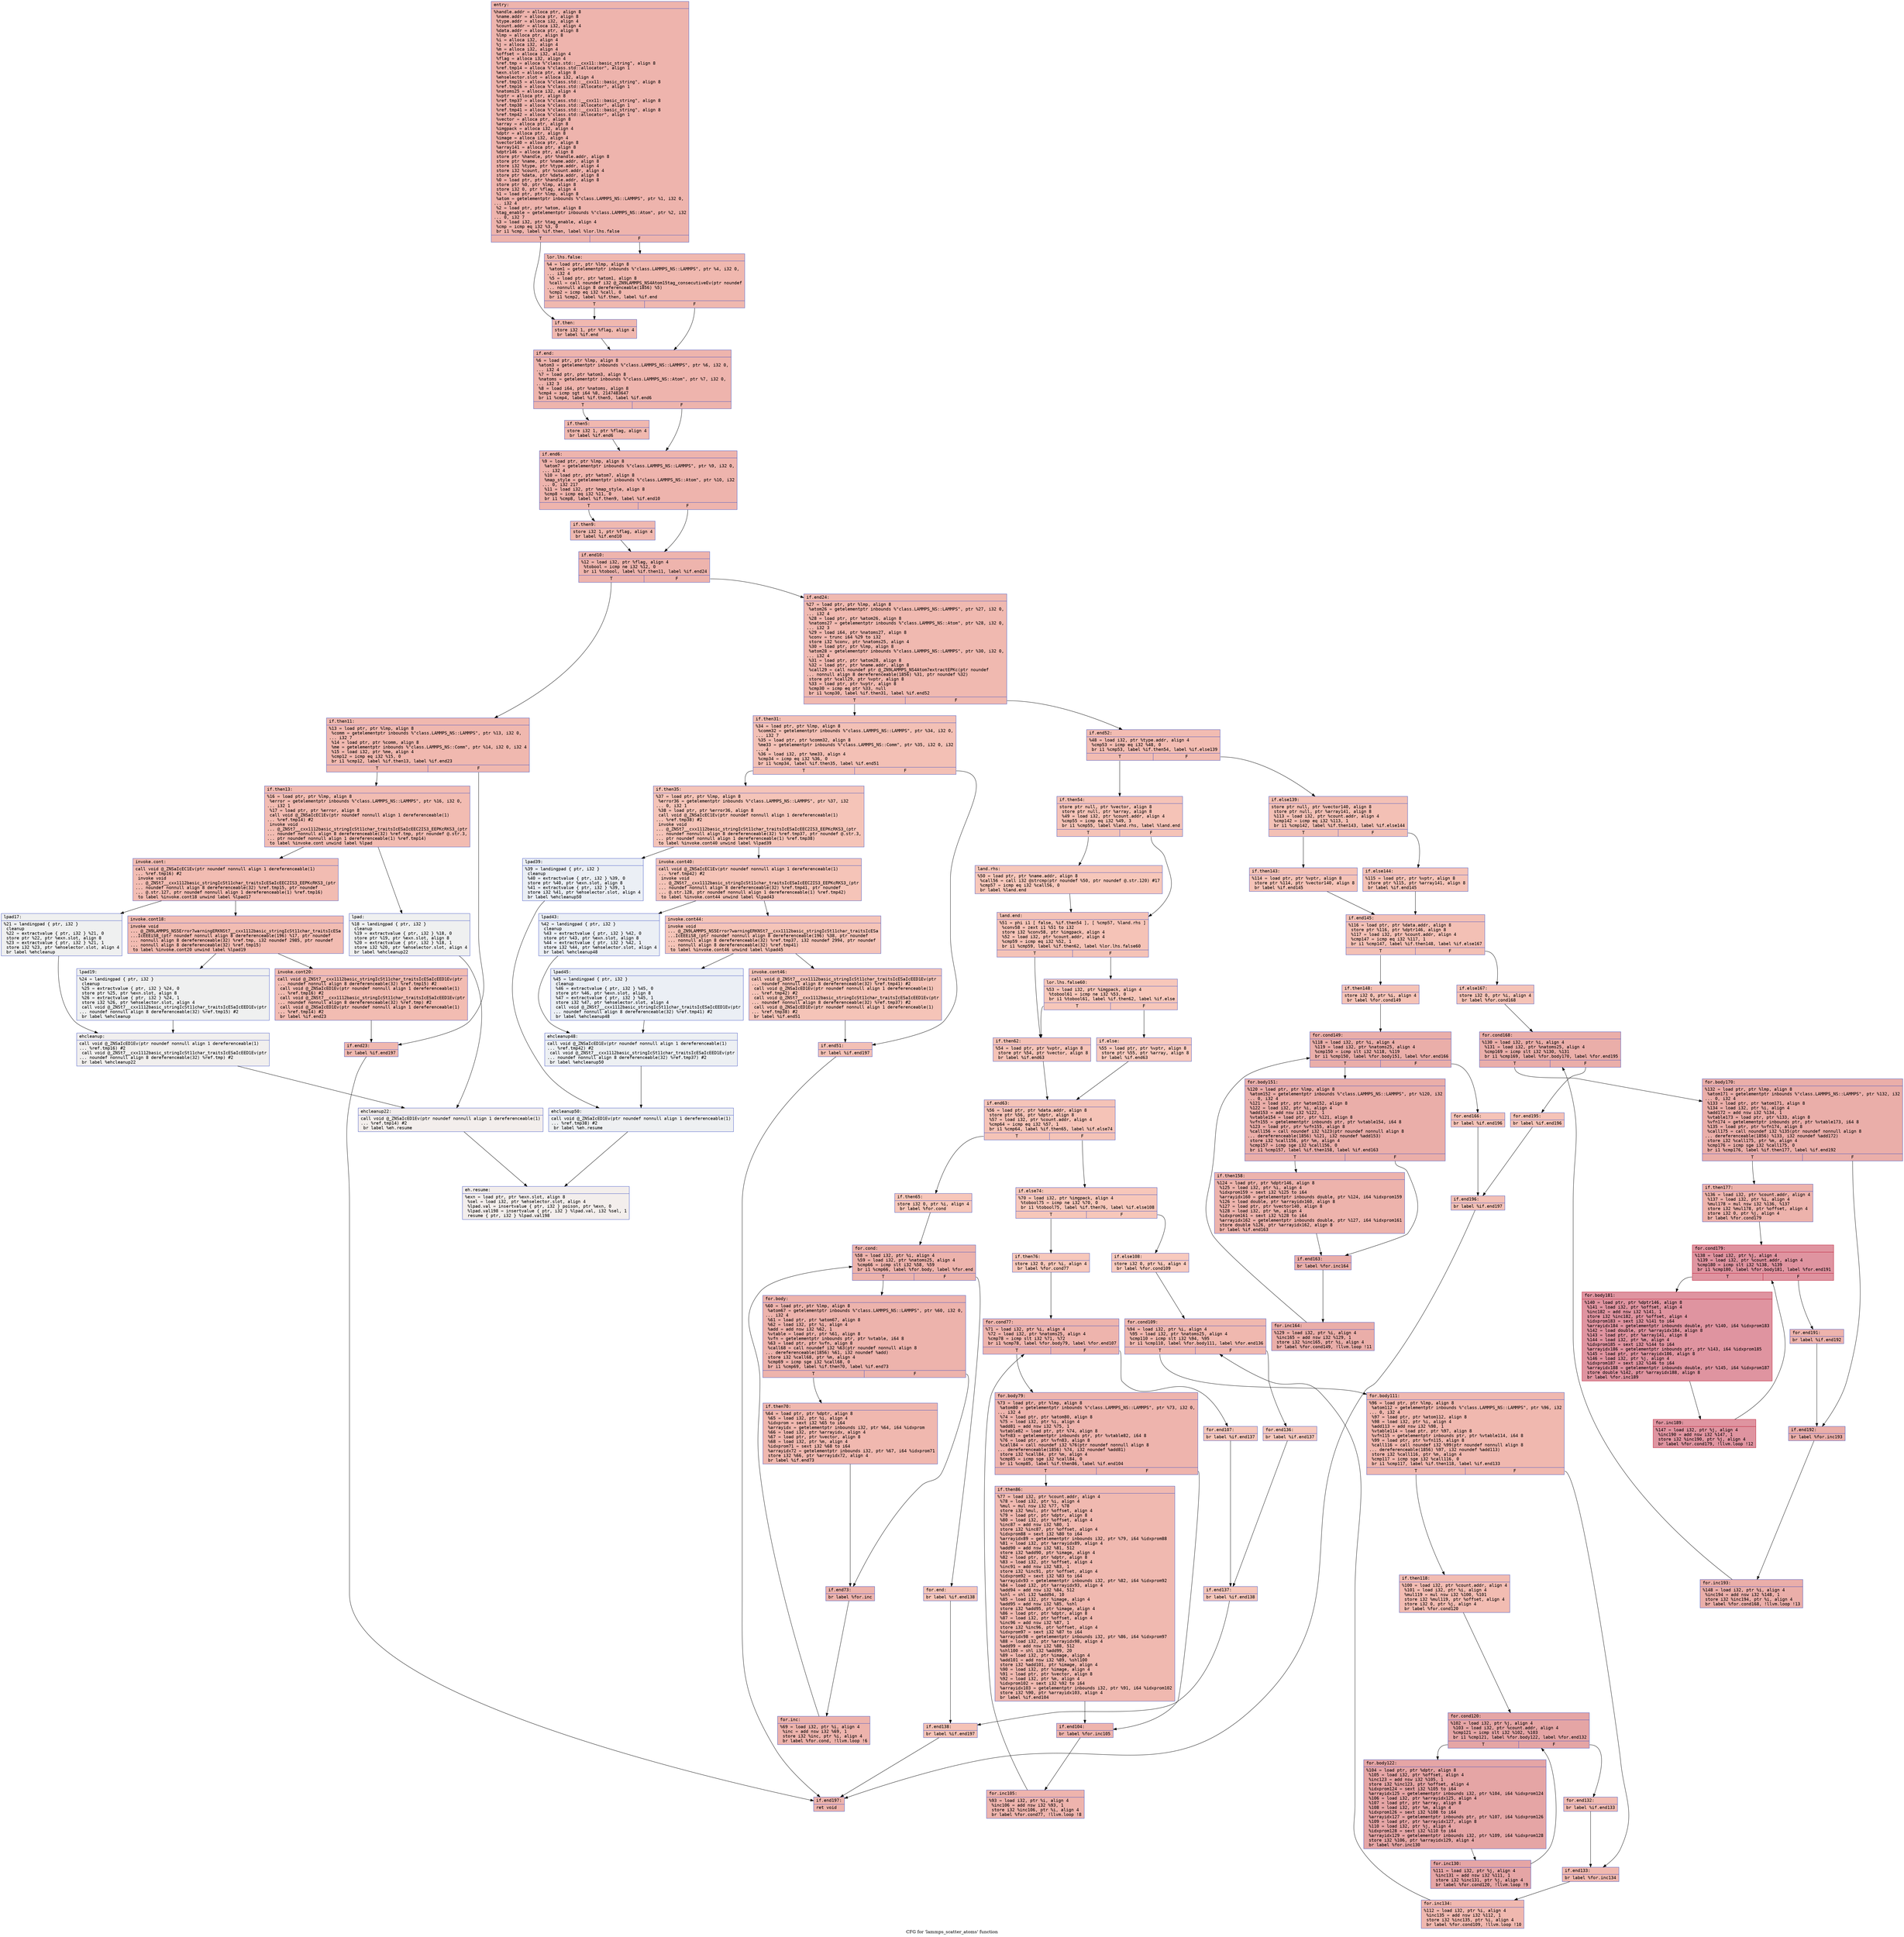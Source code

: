 digraph "CFG for 'lammps_scatter_atoms' function" {
	label="CFG for 'lammps_scatter_atoms' function";

	Node0x55bdf7ed10c0 [shape=record,color="#3d50c3ff", style=filled, fillcolor="#d8564670" fontname="Courier",label="{entry:\l|  %handle.addr = alloca ptr, align 8\l  %name.addr = alloca ptr, align 8\l  %type.addr = alloca i32, align 4\l  %count.addr = alloca i32, align 4\l  %data.addr = alloca ptr, align 8\l  %lmp = alloca ptr, align 8\l  %i = alloca i32, align 4\l  %j = alloca i32, align 4\l  %m = alloca i32, align 4\l  %offset = alloca i32, align 4\l  %flag = alloca i32, align 4\l  %ref.tmp = alloca %\"class.std::__cxx11::basic_string\", align 8\l  %ref.tmp14 = alloca %\"class.std::allocator\", align 1\l  %exn.slot = alloca ptr, align 8\l  %ehselector.slot = alloca i32, align 4\l  %ref.tmp15 = alloca %\"class.std::__cxx11::basic_string\", align 8\l  %ref.tmp16 = alloca %\"class.std::allocator\", align 1\l  %natoms25 = alloca i32, align 4\l  %vptr = alloca ptr, align 8\l  %ref.tmp37 = alloca %\"class.std::__cxx11::basic_string\", align 8\l  %ref.tmp38 = alloca %\"class.std::allocator\", align 1\l  %ref.tmp41 = alloca %\"class.std::__cxx11::basic_string\", align 8\l  %ref.tmp42 = alloca %\"class.std::allocator\", align 1\l  %vector = alloca ptr, align 8\l  %array = alloca ptr, align 8\l  %imgpack = alloca i32, align 4\l  %dptr = alloca ptr, align 8\l  %image = alloca i32, align 4\l  %vector140 = alloca ptr, align 8\l  %array141 = alloca ptr, align 8\l  %dptr146 = alloca ptr, align 8\l  store ptr %handle, ptr %handle.addr, align 8\l  store ptr %name, ptr %name.addr, align 8\l  store i32 %type, ptr %type.addr, align 4\l  store i32 %count, ptr %count.addr, align 4\l  store ptr %data, ptr %data.addr, align 8\l  %0 = load ptr, ptr %handle.addr, align 8\l  store ptr %0, ptr %lmp, align 8\l  store i32 0, ptr %flag, align 4\l  %1 = load ptr, ptr %lmp, align 8\l  %atom = getelementptr inbounds %\"class.LAMMPS_NS::LAMMPS\", ptr %1, i32 0,\l... i32 4\l  %2 = load ptr, ptr %atom, align 8\l  %tag_enable = getelementptr inbounds %\"class.LAMMPS_NS::Atom\", ptr %2, i32\l... 0, i32 7\l  %3 = load i32, ptr %tag_enable, align 4\l  %cmp = icmp eq i32 %3, 0\l  br i1 %cmp, label %if.then, label %lor.lhs.false\l|{<s0>T|<s1>F}}"];
	Node0x55bdf7ed10c0:s0 -> Node0x55bdf7ed4420[tooltip="entry -> if.then\nProbability 37.50%" ];
	Node0x55bdf7ed10c0:s1 -> Node0x55bdf7ed4490[tooltip="entry -> lor.lhs.false\nProbability 62.50%" ];
	Node0x55bdf7ed4490 [shape=record,color="#3d50c3ff", style=filled, fillcolor="#dc5d4a70" fontname="Courier",label="{lor.lhs.false:\l|  %4 = load ptr, ptr %lmp, align 8\l  %atom1 = getelementptr inbounds %\"class.LAMMPS_NS::LAMMPS\", ptr %4, i32 0,\l... i32 4\l  %5 = load ptr, ptr %atom1, align 8\l  %call = call noundef i32 @_ZN9LAMMPS_NS4Atom15tag_consecutiveEv(ptr noundef\l... nonnull align 8 dereferenceable(1856) %5)\l  %cmp2 = icmp eq i32 %call, 0\l  br i1 %cmp2, label %if.then, label %if.end\l|{<s0>T|<s1>F}}"];
	Node0x55bdf7ed4490:s0 -> Node0x55bdf7ed4420[tooltip="lor.lhs.false -> if.then\nProbability 37.50%" ];
	Node0x55bdf7ed4490:s1 -> Node0x55bdf7ed49c0[tooltip="lor.lhs.false -> if.end\nProbability 62.50%" ];
	Node0x55bdf7ed4420 [shape=record,color="#3d50c3ff", style=filled, fillcolor="#dc5d4a70" fontname="Courier",label="{if.then:\l|  store i32 1, ptr %flag, align 4\l  br label %if.end\l}"];
	Node0x55bdf7ed4420 -> Node0x55bdf7ed49c0[tooltip="if.then -> if.end\nProbability 100.00%" ];
	Node0x55bdf7ed49c0 [shape=record,color="#3d50c3ff", style=filled, fillcolor="#d8564670" fontname="Courier",label="{if.end:\l|  %6 = load ptr, ptr %lmp, align 8\l  %atom3 = getelementptr inbounds %\"class.LAMMPS_NS::LAMMPS\", ptr %6, i32 0,\l... i32 4\l  %7 = load ptr, ptr %atom3, align 8\l  %natoms = getelementptr inbounds %\"class.LAMMPS_NS::Atom\", ptr %7, i32 0,\l... i32 3\l  %8 = load i64, ptr %natoms, align 8\l  %cmp4 = icmp sgt i64 %8, 2147483647\l  br i1 %cmp4, label %if.then5, label %if.end6\l|{<s0>T|<s1>F}}"];
	Node0x55bdf7ed49c0:s0 -> Node0x55bdf7e901a0[tooltip="if.end -> if.then5\nProbability 50.00%" ];
	Node0x55bdf7ed49c0:s1 -> Node0x55bdf7e134b0[tooltip="if.end -> if.end6\nProbability 50.00%" ];
	Node0x55bdf7e901a0 [shape=record,color="#3d50c3ff", style=filled, fillcolor="#dc5d4a70" fontname="Courier",label="{if.then5:\l|  store i32 1, ptr %flag, align 4\l  br label %if.end6\l}"];
	Node0x55bdf7e901a0 -> Node0x55bdf7e134b0[tooltip="if.then5 -> if.end6\nProbability 100.00%" ];
	Node0x55bdf7e134b0 [shape=record,color="#3d50c3ff", style=filled, fillcolor="#d8564670" fontname="Courier",label="{if.end6:\l|  %9 = load ptr, ptr %lmp, align 8\l  %atom7 = getelementptr inbounds %\"class.LAMMPS_NS::LAMMPS\", ptr %9, i32 0,\l... i32 4\l  %10 = load ptr, ptr %atom7, align 8\l  %map_style = getelementptr inbounds %\"class.LAMMPS_NS::Atom\", ptr %10, i32\l... 0, i32 217\l  %11 = load i32, ptr %map_style, align 8\l  %cmp8 = icmp eq i32 %11, 0\l  br i1 %cmp8, label %if.then9, label %if.end10\l|{<s0>T|<s1>F}}"];
	Node0x55bdf7e134b0:s0 -> Node0x55bdf7ed5890[tooltip="if.end6 -> if.then9\nProbability 37.50%" ];
	Node0x55bdf7e134b0:s1 -> Node0x55bdf7ed5910[tooltip="if.end6 -> if.end10\nProbability 62.50%" ];
	Node0x55bdf7ed5890 [shape=record,color="#3d50c3ff", style=filled, fillcolor="#de614d70" fontname="Courier",label="{if.then9:\l|  store i32 1, ptr %flag, align 4\l  br label %if.end10\l}"];
	Node0x55bdf7ed5890 -> Node0x55bdf7ed5910[tooltip="if.then9 -> if.end10\nProbability 100.00%" ];
	Node0x55bdf7ed5910 [shape=record,color="#3d50c3ff", style=filled, fillcolor="#d8564670" fontname="Courier",label="{if.end10:\l|  %12 = load i32, ptr %flag, align 4\l  %tobool = icmp ne i32 %12, 0\l  br i1 %tobool, label %if.then11, label %if.end24\l|{<s0>T|<s1>F}}"];
	Node0x55bdf7ed5910:s0 -> Node0x55bdf7ed5c80[tooltip="if.end10 -> if.then11\nProbability 62.50%" ];
	Node0x55bdf7ed5910:s1 -> Node0x55bdf7ed5d00[tooltip="if.end10 -> if.end24\nProbability 37.50%" ];
	Node0x55bdf7ed5c80 [shape=record,color="#3d50c3ff", style=filled, fillcolor="#dc5d4a70" fontname="Courier",label="{if.then11:\l|  %13 = load ptr, ptr %lmp, align 8\l  %comm = getelementptr inbounds %\"class.LAMMPS_NS::LAMMPS\", ptr %13, i32 0,\l... i32 7\l  %14 = load ptr, ptr %comm, align 8\l  %me = getelementptr inbounds %\"class.LAMMPS_NS::Comm\", ptr %14, i32 0, i32 4\l  %15 = load i32, ptr %me, align 4\l  %cmp12 = icmp eq i32 %15, 0\l  br i1 %cmp12, label %if.then13, label %if.end23\l|{<s0>T|<s1>F}}"];
	Node0x55bdf7ed5c80:s0 -> Node0x55bdf7ed6220[tooltip="if.then11 -> if.then13\nProbability 37.50%" ];
	Node0x55bdf7ed5c80:s1 -> Node0x55bdf7ed62a0[tooltip="if.then11 -> if.end23\nProbability 62.50%" ];
	Node0x55bdf7ed6220 [shape=record,color="#3d50c3ff", style=filled, fillcolor="#e1675170" fontname="Courier",label="{if.then13:\l|  %16 = load ptr, ptr %lmp, align 8\l  %error = getelementptr inbounds %\"class.LAMMPS_NS::LAMMPS\", ptr %16, i32 0,\l... i32 1\l  %17 = load ptr, ptr %error, align 8\l  call void @_ZNSaIcEC1Ev(ptr noundef nonnull align 1 dereferenceable(1)\l... %ref.tmp14) #2\l  invoke void\l... @_ZNSt7__cxx1112basic_stringIcSt11char_traitsIcESaIcEEC2IS3_EEPKcRKS3_(ptr\l... noundef nonnull align 8 dereferenceable(32) %ref.tmp, ptr noundef @.str.3,\l... ptr noundef nonnull align 1 dereferenceable(1) %ref.tmp14)\l          to label %invoke.cont unwind label %lpad\l}"];
	Node0x55bdf7ed6220 -> Node0x55bdf7ed6730[tooltip="if.then13 -> invoke.cont\nProbability 100.00%" ];
	Node0x55bdf7ed6220 -> Node0x55bdf7ed67b0[tooltip="if.then13 -> lpad\nProbability 0.00%" ];
	Node0x55bdf7ed6730 [shape=record,color="#3d50c3ff", style=filled, fillcolor="#e1675170" fontname="Courier",label="{invoke.cont:\l|  call void @_ZNSaIcEC1Ev(ptr noundef nonnull align 1 dereferenceable(1)\l... %ref.tmp16) #2\l  invoke void\l... @_ZNSt7__cxx1112basic_stringIcSt11char_traitsIcESaIcEEC2IS3_EEPKcRKS3_(ptr\l... noundef nonnull align 8 dereferenceable(32) %ref.tmp15, ptr noundef\l... @.str.127, ptr noundef nonnull align 1 dereferenceable(1) %ref.tmp16)\l          to label %invoke.cont18 unwind label %lpad17\l}"];
	Node0x55bdf7ed6730 -> Node0x55bdf7ed6ad0[tooltip="invoke.cont -> invoke.cont18\nProbability 100.00%" ];
	Node0x55bdf7ed6730 -> Node0x55bdf7ed6b20[tooltip="invoke.cont -> lpad17\nProbability 0.00%" ];
	Node0x55bdf7ed6ad0 [shape=record,color="#3d50c3ff", style=filled, fillcolor="#e1675170" fontname="Courier",label="{invoke.cont18:\l|  invoke void\l... @_ZN9LAMMPS_NS5Error7warningERKNSt7__cxx1112basic_stringIcSt11char_traitsIcESa\l...IcEEEiS8_(ptr noundef nonnull align 8 dereferenceable(196) %17, ptr noundef\l... nonnull align 8 dereferenceable(32) %ref.tmp, i32 noundef 2985, ptr noundef\l... nonnull align 8 dereferenceable(32) %ref.tmp15)\l          to label %invoke.cont20 unwind label %lpad19\l}"];
	Node0x55bdf7ed6ad0 -> Node0x55bdf7ed6a80[tooltip="invoke.cont18 -> invoke.cont20\nProbability 100.00%" ];
	Node0x55bdf7ed6ad0 -> Node0x55bdf7ed6d80[tooltip="invoke.cont18 -> lpad19\nProbability 0.00%" ];
	Node0x55bdf7ed6a80 [shape=record,color="#3d50c3ff", style=filled, fillcolor="#e1675170" fontname="Courier",label="{invoke.cont20:\l|  call void @_ZNSt7__cxx1112basic_stringIcSt11char_traitsIcESaIcEED1Ev(ptr\l... noundef nonnull align 8 dereferenceable(32) %ref.tmp15) #2\l  call void @_ZNSaIcED1Ev(ptr noundef nonnull align 1 dereferenceable(1)\l... %ref.tmp16) #2\l  call void @_ZNSt7__cxx1112basic_stringIcSt11char_traitsIcESaIcEED1Ev(ptr\l... noundef nonnull align 8 dereferenceable(32) %ref.tmp) #2\l  call void @_ZNSaIcED1Ev(ptr noundef nonnull align 1 dereferenceable(1)\l... %ref.tmp14) #2\l  br label %if.end23\l}"];
	Node0x55bdf7ed6a80 -> Node0x55bdf7ed62a0[tooltip="invoke.cont20 -> if.end23\nProbability 100.00%" ];
	Node0x55bdf7ed67b0 [shape=record,color="#3d50c3ff", style=filled, fillcolor="#dbdcde70" fontname="Courier",label="{lpad:\l|  %18 = landingpad \{ ptr, i32 \}\l          cleanup\l  %19 = extractvalue \{ ptr, i32 \} %18, 0\l  store ptr %19, ptr %exn.slot, align 8\l  %20 = extractvalue \{ ptr, i32 \} %18, 1\l  store i32 %20, ptr %ehselector.slot, align 4\l  br label %ehcleanup22\l}"];
	Node0x55bdf7ed67b0 -> Node0x55bdf7ed7700[tooltip="lpad -> ehcleanup22\nProbability 100.00%" ];
	Node0x55bdf7ed6b20 [shape=record,color="#3d50c3ff", style=filled, fillcolor="#dbdcde70" fontname="Courier",label="{lpad17:\l|  %21 = landingpad \{ ptr, i32 \}\l          cleanup\l  %22 = extractvalue \{ ptr, i32 \} %21, 0\l  store ptr %22, ptr %exn.slot, align 8\l  %23 = extractvalue \{ ptr, i32 \} %21, 1\l  store i32 %23, ptr %ehselector.slot, align 4\l  br label %ehcleanup\l}"];
	Node0x55bdf7ed6b20 -> Node0x55bdf7ed7a70[tooltip="lpad17 -> ehcleanup\nProbability 100.00%" ];
	Node0x55bdf7ed6d80 [shape=record,color="#3d50c3ff", style=filled, fillcolor="#dbdcde70" fontname="Courier",label="{lpad19:\l|  %24 = landingpad \{ ptr, i32 \}\l          cleanup\l  %25 = extractvalue \{ ptr, i32 \} %24, 0\l  store ptr %25, ptr %exn.slot, align 8\l  %26 = extractvalue \{ ptr, i32 \} %24, 1\l  store i32 %26, ptr %ehselector.slot, align 4\l  call void @_ZNSt7__cxx1112basic_stringIcSt11char_traitsIcESaIcEED1Ev(ptr\l... noundef nonnull align 8 dereferenceable(32) %ref.tmp15) #2\l  br label %ehcleanup\l}"];
	Node0x55bdf7ed6d80 -> Node0x55bdf7ed7a70[tooltip="lpad19 -> ehcleanup\nProbability 100.00%" ];
	Node0x55bdf7ed7a70 [shape=record,color="#3d50c3ff", style=filled, fillcolor="#e0dbd870" fontname="Courier",label="{ehcleanup:\l|  call void @_ZNSaIcED1Ev(ptr noundef nonnull align 1 dereferenceable(1)\l... %ref.tmp16) #2\l  call void @_ZNSt7__cxx1112basic_stringIcSt11char_traitsIcESaIcEED1Ev(ptr\l... noundef nonnull align 8 dereferenceable(32) %ref.tmp) #2\l  br label %ehcleanup22\l}"];
	Node0x55bdf7ed7a70 -> Node0x55bdf7ed7700[tooltip="ehcleanup -> ehcleanup22\nProbability 100.00%" ];
	Node0x55bdf7ed7700 [shape=record,color="#3d50c3ff", style=filled, fillcolor="#e3d9d370" fontname="Courier",label="{ehcleanup22:\l|  call void @_ZNSaIcED1Ev(ptr noundef nonnull align 1 dereferenceable(1)\l... %ref.tmp14) #2\l  br label %eh.resume\l}"];
	Node0x55bdf7ed7700 -> Node0x55bdf7ed8320[tooltip="ehcleanup22 -> eh.resume\nProbability 100.00%" ];
	Node0x55bdf7ed62a0 [shape=record,color="#3d50c3ff", style=filled, fillcolor="#dc5d4a70" fontname="Courier",label="{if.end23:\l|  br label %if.end197\l}"];
	Node0x55bdf7ed62a0 -> Node0x55bdf7ed83e0[tooltip="if.end23 -> if.end197\nProbability 100.00%" ];
	Node0x55bdf7ed5d00 [shape=record,color="#3d50c3ff", style=filled, fillcolor="#de614d70" fontname="Courier",label="{if.end24:\l|  %27 = load ptr, ptr %lmp, align 8\l  %atom26 = getelementptr inbounds %\"class.LAMMPS_NS::LAMMPS\", ptr %27, i32 0,\l... i32 4\l  %28 = load ptr, ptr %atom26, align 8\l  %natoms27 = getelementptr inbounds %\"class.LAMMPS_NS::Atom\", ptr %28, i32 0,\l... i32 3\l  %29 = load i64, ptr %natoms27, align 8\l  %conv = trunc i64 %29 to i32\l  store i32 %conv, ptr %natoms25, align 4\l  %30 = load ptr, ptr %lmp, align 8\l  %atom28 = getelementptr inbounds %\"class.LAMMPS_NS::LAMMPS\", ptr %30, i32 0,\l... i32 4\l  %31 = load ptr, ptr %atom28, align 8\l  %32 = load ptr, ptr %name.addr, align 8\l  %call29 = call noundef ptr @_ZN9LAMMPS_NS4Atom7extractEPKc(ptr noundef\l... nonnull align 8 dereferenceable(1856) %31, ptr noundef %32)\l  store ptr %call29, ptr %vptr, align 8\l  %33 = load ptr, ptr %vptr, align 8\l  %cmp30 = icmp eq ptr %33, null\l  br i1 %cmp30, label %if.then31, label %if.end52\l|{<s0>T|<s1>F}}"];
	Node0x55bdf7ed5d00:s0 -> Node0x55bdf7ed8ef0[tooltip="if.end24 -> if.then31\nProbability 37.50%" ];
	Node0x55bdf7ed5d00:s1 -> Node0x55bdf7ed8f40[tooltip="if.end24 -> if.end52\nProbability 62.50%" ];
	Node0x55bdf7ed8ef0 [shape=record,color="#3d50c3ff", style=filled, fillcolor="#e5705870" fontname="Courier",label="{if.then31:\l|  %34 = load ptr, ptr %lmp, align 8\l  %comm32 = getelementptr inbounds %\"class.LAMMPS_NS::LAMMPS\", ptr %34, i32 0,\l... i32 7\l  %35 = load ptr, ptr %comm32, align 8\l  %me33 = getelementptr inbounds %\"class.LAMMPS_NS::Comm\", ptr %35, i32 0, i32\l... 4\l  %36 = load i32, ptr %me33, align 4\l  %cmp34 = icmp eq i32 %36, 0\l  br i1 %cmp34, label %if.then35, label %if.end51\l|{<s0>T|<s1>F}}"];
	Node0x55bdf7ed8ef0:s0 -> Node0x55bdf7ed9430[tooltip="if.then31 -> if.then35\nProbability 37.50%" ];
	Node0x55bdf7ed8ef0:s1 -> Node0x55bdf7ed94b0[tooltip="if.then31 -> if.end51\nProbability 62.50%" ];
	Node0x55bdf7ed9430 [shape=record,color="#3d50c3ff", style=filled, fillcolor="#e97a5f70" fontname="Courier",label="{if.then35:\l|  %37 = load ptr, ptr %lmp, align 8\l  %error36 = getelementptr inbounds %\"class.LAMMPS_NS::LAMMPS\", ptr %37, i32\l... 0, i32 1\l  %38 = load ptr, ptr %error36, align 8\l  call void @_ZNSaIcEC1Ev(ptr noundef nonnull align 1 dereferenceable(1)\l... %ref.tmp38) #2\l  invoke void\l... @_ZNSt7__cxx1112basic_stringIcSt11char_traitsIcESaIcEEC2IS3_EEPKcRKS3_(ptr\l... noundef nonnull align 8 dereferenceable(32) %ref.tmp37, ptr noundef @.str.3,\l... ptr noundef nonnull align 1 dereferenceable(1) %ref.tmp38)\l          to label %invoke.cont40 unwind label %lpad39\l}"];
	Node0x55bdf7ed9430 -> Node0x55bdf7ed9940[tooltip="if.then35 -> invoke.cont40\nProbability 100.00%" ];
	Node0x55bdf7ed9430 -> Node0x55bdf7ed99c0[tooltip="if.then35 -> lpad39\nProbability 0.00%" ];
	Node0x55bdf7ed9940 [shape=record,color="#3d50c3ff", style=filled, fillcolor="#e97a5f70" fontname="Courier",label="{invoke.cont40:\l|  call void @_ZNSaIcEC1Ev(ptr noundef nonnull align 1 dereferenceable(1)\l... %ref.tmp42) #2\l  invoke void\l... @_ZNSt7__cxx1112basic_stringIcSt11char_traitsIcESaIcEEC2IS3_EEPKcRKS3_(ptr\l... noundef nonnull align 8 dereferenceable(32) %ref.tmp41, ptr noundef\l... @.str.128, ptr noundef nonnull align 1 dereferenceable(1) %ref.tmp42)\l          to label %invoke.cont44 unwind label %lpad43\l}"];
	Node0x55bdf7ed9940 -> Node0x55bdf7ed9d40[tooltip="invoke.cont40 -> invoke.cont44\nProbability 100.00%" ];
	Node0x55bdf7ed9940 -> Node0x55bdf7ed9d90[tooltip="invoke.cont40 -> lpad43\nProbability 0.00%" ];
	Node0x55bdf7ed9d40 [shape=record,color="#3d50c3ff", style=filled, fillcolor="#e97a5f70" fontname="Courier",label="{invoke.cont44:\l|  invoke void\l... @_ZN9LAMMPS_NS5Error7warningERKNSt7__cxx1112basic_stringIcSt11char_traitsIcESa\l...IcEEEiS8_(ptr noundef nonnull align 8 dereferenceable(196) %38, ptr noundef\l... nonnull align 8 dereferenceable(32) %ref.tmp37, i32 noundef 2994, ptr noundef\l... nonnull align 8 dereferenceable(32) %ref.tmp41)\l          to label %invoke.cont46 unwind label %lpad45\l}"];
	Node0x55bdf7ed9d40 -> Node0x55bdf7ed9cf0[tooltip="invoke.cont44 -> invoke.cont46\nProbability 100.00%" ];
	Node0x55bdf7ed9d40 -> Node0x55bdf7eda0b0[tooltip="invoke.cont44 -> lpad45\nProbability 0.00%" ];
	Node0x55bdf7ed9cf0 [shape=record,color="#3d50c3ff", style=filled, fillcolor="#e97a5f70" fontname="Courier",label="{invoke.cont46:\l|  call void @_ZNSt7__cxx1112basic_stringIcSt11char_traitsIcESaIcEED1Ev(ptr\l... noundef nonnull align 8 dereferenceable(32) %ref.tmp41) #2\l  call void @_ZNSaIcED1Ev(ptr noundef nonnull align 1 dereferenceable(1)\l... %ref.tmp42) #2\l  call void @_ZNSt7__cxx1112basic_stringIcSt11char_traitsIcESaIcEED1Ev(ptr\l... noundef nonnull align 8 dereferenceable(32) %ref.tmp37) #2\l  call void @_ZNSaIcED1Ev(ptr noundef nonnull align 1 dereferenceable(1)\l... %ref.tmp38) #2\l  br label %if.end51\l}"];
	Node0x55bdf7ed9cf0 -> Node0x55bdf7ed94b0[tooltip="invoke.cont46 -> if.end51\nProbability 100.00%" ];
	Node0x55bdf7ed99c0 [shape=record,color="#3d50c3ff", style=filled, fillcolor="#d1dae970" fontname="Courier",label="{lpad39:\l|  %39 = landingpad \{ ptr, i32 \}\l          cleanup\l  %40 = extractvalue \{ ptr, i32 \} %39, 0\l  store ptr %40, ptr %exn.slot, align 8\l  %41 = extractvalue \{ ptr, i32 \} %39, 1\l  store i32 %41, ptr %ehselector.slot, align 4\l  br label %ehcleanup50\l}"];
	Node0x55bdf7ed99c0 -> Node0x55bdf7edaa90[tooltip="lpad39 -> ehcleanup50\nProbability 100.00%" ];
	Node0x55bdf7ed9d90 [shape=record,color="#3d50c3ff", style=filled, fillcolor="#d1dae970" fontname="Courier",label="{lpad43:\l|  %42 = landingpad \{ ptr, i32 \}\l          cleanup\l  %43 = extractvalue \{ ptr, i32 \} %42, 0\l  store ptr %43, ptr %exn.slot, align 8\l  %44 = extractvalue \{ ptr, i32 \} %42, 1\l  store i32 %44, ptr %ehselector.slot, align 4\l  br label %ehcleanup48\l}"];
	Node0x55bdf7ed9d90 -> Node0x55bdf7edae00[tooltip="lpad43 -> ehcleanup48\nProbability 100.00%" ];
	Node0x55bdf7eda0b0 [shape=record,color="#3d50c3ff", style=filled, fillcolor="#d1dae970" fontname="Courier",label="{lpad45:\l|  %45 = landingpad \{ ptr, i32 \}\l          cleanup\l  %46 = extractvalue \{ ptr, i32 \} %45, 0\l  store ptr %46, ptr %exn.slot, align 8\l  %47 = extractvalue \{ ptr, i32 \} %45, 1\l  store i32 %47, ptr %ehselector.slot, align 4\l  call void @_ZNSt7__cxx1112basic_stringIcSt11char_traitsIcESaIcEED1Ev(ptr\l... noundef nonnull align 8 dereferenceable(32) %ref.tmp41) #2\l  br label %ehcleanup48\l}"];
	Node0x55bdf7eda0b0 -> Node0x55bdf7edae00[tooltip="lpad45 -> ehcleanup48\nProbability 100.00%" ];
	Node0x55bdf7edae00 [shape=record,color="#3d50c3ff", style=filled, fillcolor="#d6dce470" fontname="Courier",label="{ehcleanup48:\l|  call void @_ZNSaIcED1Ev(ptr noundef nonnull align 1 dereferenceable(1)\l... %ref.tmp42) #2\l  call void @_ZNSt7__cxx1112basic_stringIcSt11char_traitsIcESaIcEED1Ev(ptr\l... noundef nonnull align 8 dereferenceable(32) %ref.tmp37) #2\l  br label %ehcleanup50\l}"];
	Node0x55bdf7edae00 -> Node0x55bdf7edaa90[tooltip="ehcleanup48 -> ehcleanup50\nProbability 100.00%" ];
	Node0x55bdf7edaa90 [shape=record,color="#3d50c3ff", style=filled, fillcolor="#d9dce170" fontname="Courier",label="{ehcleanup50:\l|  call void @_ZNSaIcED1Ev(ptr noundef nonnull align 1 dereferenceable(1)\l... %ref.tmp38) #2\l  br label %eh.resume\l}"];
	Node0x55bdf7edaa90 -> Node0x55bdf7ed8320[tooltip="ehcleanup50 -> eh.resume\nProbability 100.00%" ];
	Node0x55bdf7ed94b0 [shape=record,color="#3d50c3ff", style=filled, fillcolor="#e5705870" fontname="Courier",label="{if.end51:\l|  br label %if.end197\l}"];
	Node0x55bdf7ed94b0 -> Node0x55bdf7ed83e0[tooltip="if.end51 -> if.end197\nProbability 100.00%" ];
	Node0x55bdf7ed8f40 [shape=record,color="#3d50c3ff", style=filled, fillcolor="#e1675170" fontname="Courier",label="{if.end52:\l|  %48 = load i32, ptr %type.addr, align 4\l  %cmp53 = icmp eq i32 %48, 0\l  br i1 %cmp53, label %if.then54, label %if.else139\l|{<s0>T|<s1>F}}"];
	Node0x55bdf7ed8f40:s0 -> Node0x55bdf7edc6b0[tooltip="if.end52 -> if.then54\nProbability 37.50%" ];
	Node0x55bdf7ed8f40:s1 -> Node0x55bdf7edc700[tooltip="if.end52 -> if.else139\nProbability 62.50%" ];
	Node0x55bdf7edc6b0 [shape=record,color="#3d50c3ff", style=filled, fillcolor="#e8765c70" fontname="Courier",label="{if.then54:\l|  store ptr null, ptr %vector, align 8\l  store ptr null, ptr %array, align 8\l  %49 = load i32, ptr %count.addr, align 4\l  %cmp55 = icmp eq i32 %49, 3\l  br i1 %cmp55, label %land.rhs, label %land.end\l|{<s0>T|<s1>F}}"];
	Node0x55bdf7edc6b0:s0 -> Node0x55bdf7edcaa0[tooltip="if.then54 -> land.rhs\nProbability 50.00%" ];
	Node0x55bdf7edc6b0:s1 -> Node0x55bdf7edcb20[tooltip="if.then54 -> land.end\nProbability 50.00%" ];
	Node0x55bdf7edcaa0 [shape=record,color="#3d50c3ff", style=filled, fillcolor="#ec7f6370" fontname="Courier",label="{land.rhs:\l|  %50 = load ptr, ptr %name.addr, align 8\l  %call56 = call i32 @strcmp(ptr noundef %50, ptr noundef @.str.120) #17\l  %cmp57 = icmp eq i32 %call56, 0\l  br label %land.end\l}"];
	Node0x55bdf7edcaa0 -> Node0x55bdf7edcb20[tooltip="land.rhs -> land.end\nProbability 100.00%" ];
	Node0x55bdf7edcb20 [shape=record,color="#3d50c3ff", style=filled, fillcolor="#e8765c70" fontname="Courier",label="{land.end:\l|  %51 = phi i1 [ false, %if.then54 ], [ %cmp57, %land.rhs ]\l  %conv58 = zext i1 %51 to i32\l  store i32 %conv58, ptr %imgpack, align 4\l  %52 = load i32, ptr %count.addr, align 4\l  %cmp59 = icmp eq i32 %52, 1\l  br i1 %cmp59, label %if.then62, label %lor.lhs.false60\l|{<s0>T|<s1>F}}"];
	Node0x55bdf7edcb20:s0 -> Node0x55bdf7edd1a0[tooltip="land.end -> if.then62\nProbability 50.00%" ];
	Node0x55bdf7edcb20:s1 -> Node0x55bdf7edd220[tooltip="land.end -> lor.lhs.false60\nProbability 50.00%" ];
	Node0x55bdf7edd220 [shape=record,color="#3d50c3ff", style=filled, fillcolor="#ec7f6370" fontname="Courier",label="{lor.lhs.false60:\l|  %53 = load i32, ptr %imgpack, align 4\l  %tobool61 = icmp ne i32 %53, 0\l  br i1 %tobool61, label %if.then62, label %if.else\l|{<s0>T|<s1>F}}"];
	Node0x55bdf7edd220:s0 -> Node0x55bdf7edd1a0[tooltip="lor.lhs.false60 -> if.then62\nProbability 62.50%" ];
	Node0x55bdf7edd220:s1 -> Node0x55bdf7edd490[tooltip="lor.lhs.false60 -> if.else\nProbability 37.50%" ];
	Node0x55bdf7edd1a0 [shape=record,color="#3d50c3ff", style=filled, fillcolor="#e8765c70" fontname="Courier",label="{if.then62:\l|  %54 = load ptr, ptr %vptr, align 8\l  store ptr %54, ptr %vector, align 8\l  br label %if.end63\l}"];
	Node0x55bdf7edd1a0 -> Node0x55bdf7edd6d0[tooltip="if.then62 -> if.end63\nProbability 100.00%" ];
	Node0x55bdf7edd490 [shape=record,color="#3d50c3ff", style=filled, fillcolor="#ef886b70" fontname="Courier",label="{if.else:\l|  %55 = load ptr, ptr %vptr, align 8\l  store ptr %55, ptr %array, align 8\l  br label %if.end63\l}"];
	Node0x55bdf7edd490 -> Node0x55bdf7edd6d0[tooltip="if.else -> if.end63\nProbability 100.00%" ];
	Node0x55bdf7edd6d0 [shape=record,color="#3d50c3ff", style=filled, fillcolor="#e8765c70" fontname="Courier",label="{if.end63:\l|  %56 = load ptr, ptr %data.addr, align 8\l  store ptr %56, ptr %dptr, align 8\l  %57 = load i32, ptr %count.addr, align 4\l  %cmp64 = icmp eq i32 %57, 1\l  br i1 %cmp64, label %if.then65, label %if.else74\l|{<s0>T|<s1>F}}"];
	Node0x55bdf7edd6d0:s0 -> Node0x55bdf7eddba0[tooltip="if.end63 -> if.then65\nProbability 50.00%" ];
	Node0x55bdf7edd6d0:s1 -> Node0x55bdf7eddc20[tooltip="if.end63 -> if.else74\nProbability 50.00%" ];
	Node0x55bdf7eddba0 [shape=record,color="#3d50c3ff", style=filled, fillcolor="#ec7f6370" fontname="Courier",label="{if.then65:\l|  store i32 0, ptr %i, align 4\l  br label %for.cond\l}"];
	Node0x55bdf7eddba0 -> Node0x55bdf7edddf0[tooltip="if.then65 -> for.cond\nProbability 100.00%" ];
	Node0x55bdf7edddf0 [shape=record,color="#3d50c3ff", style=filled, fillcolor="#d6524470" fontname="Courier",label="{for.cond:\l|  %58 = load i32, ptr %i, align 4\l  %59 = load i32, ptr %natoms25, align 4\l  %cmp66 = icmp slt i32 %58, %59\l  br i1 %cmp66, label %for.body, label %for.end\l|{<s0>T|<s1>F}}"];
	Node0x55bdf7edddf0:s0 -> Node0x55bdf7ede090[tooltip="for.cond -> for.body\nProbability 96.88%" ];
	Node0x55bdf7edddf0:s1 -> Node0x55bdf7ede110[tooltip="for.cond -> for.end\nProbability 3.12%" ];
	Node0x55bdf7ede090 [shape=record,color="#3d50c3ff", style=filled, fillcolor="#d6524470" fontname="Courier",label="{for.body:\l|  %60 = load ptr, ptr %lmp, align 8\l  %atom67 = getelementptr inbounds %\"class.LAMMPS_NS::LAMMPS\", ptr %60, i32 0,\l... i32 4\l  %61 = load ptr, ptr %atom67, align 8\l  %62 = load i32, ptr %i, align 4\l  %add = add nsw i32 %62, 1\l  %vtable = load ptr, ptr %61, align 8\l  %vfn = getelementptr inbounds ptr, ptr %vtable, i64 8\l  %63 = load ptr, ptr %vfn, align 8\l  %call68 = call noundef i32 %63(ptr noundef nonnull align 8\l... dereferenceable(1856) %61, i32 noundef %add)\l  store i32 %call68, ptr %m, align 4\l  %cmp69 = icmp sge i32 %call68, 0\l  br i1 %cmp69, label %if.then70, label %if.end73\l|{<s0>T|<s1>F}}"];
	Node0x55bdf7ede090:s0 -> Node0x55bdf7edea00[tooltip="for.body -> if.then70\nProbability 50.00%" ];
	Node0x55bdf7ede090:s1 -> Node0x55bdf7edea80[tooltip="for.body -> if.end73\nProbability 50.00%" ];
	Node0x55bdf7edea00 [shape=record,color="#3d50c3ff", style=filled, fillcolor="#dc5d4a70" fontname="Courier",label="{if.then70:\l|  %64 = load ptr, ptr %dptr, align 8\l  %65 = load i32, ptr %i, align 4\l  %idxprom = sext i32 %65 to i64\l  %arrayidx = getelementptr inbounds i32, ptr %64, i64 %idxprom\l  %66 = load i32, ptr %arrayidx, align 4\l  %67 = load ptr, ptr %vector, align 8\l  %68 = load i32, ptr %m, align 4\l  %idxprom71 = sext i32 %68 to i64\l  %arrayidx72 = getelementptr inbounds i32, ptr %67, i64 %idxprom71\l  store i32 %66, ptr %arrayidx72, align 4\l  br label %if.end73\l}"];
	Node0x55bdf7edea00 -> Node0x55bdf7edea80[tooltip="if.then70 -> if.end73\nProbability 100.00%" ];
	Node0x55bdf7edea80 [shape=record,color="#3d50c3ff", style=filled, fillcolor="#d6524470" fontname="Courier",label="{if.end73:\l|  br label %for.inc\l}"];
	Node0x55bdf7edea80 -> Node0x55bdf7edf270[tooltip="if.end73 -> for.inc\nProbability 100.00%" ];
	Node0x55bdf7edf270 [shape=record,color="#3d50c3ff", style=filled, fillcolor="#d6524470" fontname="Courier",label="{for.inc:\l|  %69 = load i32, ptr %i, align 4\l  %inc = add nsw i32 %69, 1\l  store i32 %inc, ptr %i, align 4\l  br label %for.cond, !llvm.loop !6\l}"];
	Node0x55bdf7edf270 -> Node0x55bdf7edddf0[tooltip="for.inc -> for.cond\nProbability 100.00%" ];
	Node0x55bdf7ede110 [shape=record,color="#3d50c3ff", style=filled, fillcolor="#ec7f6370" fontname="Courier",label="{for.end:\l|  br label %if.end138\l}"];
	Node0x55bdf7ede110 -> Node0x55bdf7edf6e0[tooltip="for.end -> if.end138\nProbability 100.00%" ];
	Node0x55bdf7eddc20 [shape=record,color="#3d50c3ff", style=filled, fillcolor="#ec7f6370" fontname="Courier",label="{if.else74:\l|  %70 = load i32, ptr %imgpack, align 4\l  %tobool75 = icmp ne i32 %70, 0\l  br i1 %tobool75, label %if.then76, label %if.else108\l|{<s0>T|<s1>F}}"];
	Node0x55bdf7eddc20:s0 -> Node0x55bdf7edf910[tooltip="if.else74 -> if.then76\nProbability 62.50%" ];
	Node0x55bdf7eddc20:s1 -> Node0x55bdf7edf990[tooltip="if.else74 -> if.else108\nProbability 37.50%" ];
	Node0x55bdf7edf910 [shape=record,color="#3d50c3ff", style=filled, fillcolor="#ed836670" fontname="Courier",label="{if.then76:\l|  store i32 0, ptr %i, align 4\l  br label %for.cond77\l}"];
	Node0x55bdf7edf910 -> Node0x55bdf7edfb60[tooltip="if.then76 -> for.cond77\nProbability 100.00%" ];
	Node0x55bdf7edfb60 [shape=record,color="#3d50c3ff", style=filled, fillcolor="#d8564670" fontname="Courier",label="{for.cond77:\l|  %71 = load i32, ptr %i, align 4\l  %72 = load i32, ptr %natoms25, align 4\l  %cmp78 = icmp slt i32 %71, %72\l  br i1 %cmp78, label %for.body79, label %for.end107\l|{<s0>T|<s1>F}}"];
	Node0x55bdf7edfb60:s0 -> Node0x55bdf7edfe00[tooltip="for.cond77 -> for.body79\nProbability 96.88%" ];
	Node0x55bdf7edfb60:s1 -> Node0x55bdf7edfe80[tooltip="for.cond77 -> for.end107\nProbability 3.12%" ];
	Node0x55bdf7edfe00 [shape=record,color="#3d50c3ff", style=filled, fillcolor="#d8564670" fontname="Courier",label="{for.body79:\l|  %73 = load ptr, ptr %lmp, align 8\l  %atom80 = getelementptr inbounds %\"class.LAMMPS_NS::LAMMPS\", ptr %73, i32 0,\l... i32 4\l  %74 = load ptr, ptr %atom80, align 8\l  %75 = load i32, ptr %i, align 4\l  %add81 = add nsw i32 %75, 1\l  %vtable82 = load ptr, ptr %74, align 8\l  %vfn83 = getelementptr inbounds ptr, ptr %vtable82, i64 8\l  %76 = load ptr, ptr %vfn83, align 8\l  %call84 = call noundef i32 %76(ptr noundef nonnull align 8\l... dereferenceable(1856) %74, i32 noundef %add81)\l  store i32 %call84, ptr %m, align 4\l  %cmp85 = icmp sge i32 %call84, 0\l  br i1 %cmp85, label %if.then86, label %if.end104\l|{<s0>T|<s1>F}}"];
	Node0x55bdf7edfe00:s0 -> Node0x55bdf7ee0730[tooltip="for.body79 -> if.then86\nProbability 50.00%" ];
	Node0x55bdf7edfe00:s1 -> Node0x55bdf7ee07b0[tooltip="for.body79 -> if.end104\nProbability 50.00%" ];
	Node0x55bdf7ee0730 [shape=record,color="#3d50c3ff", style=filled, fillcolor="#de614d70" fontname="Courier",label="{if.then86:\l|  %77 = load i32, ptr %count.addr, align 4\l  %78 = load i32, ptr %i, align 4\l  %mul = mul nsw i32 %77, %78\l  store i32 %mul, ptr %offset, align 4\l  %79 = load ptr, ptr %dptr, align 8\l  %80 = load i32, ptr %offset, align 4\l  %inc87 = add nsw i32 %80, 1\l  store i32 %inc87, ptr %offset, align 4\l  %idxprom88 = sext i32 %80 to i64\l  %arrayidx89 = getelementptr inbounds i32, ptr %79, i64 %idxprom88\l  %81 = load i32, ptr %arrayidx89, align 4\l  %add90 = add nsw i32 %81, 512\l  store i32 %add90, ptr %image, align 4\l  %82 = load ptr, ptr %dptr, align 8\l  %83 = load i32, ptr %offset, align 4\l  %inc91 = add nsw i32 %83, 1\l  store i32 %inc91, ptr %offset, align 4\l  %idxprom92 = sext i32 %83 to i64\l  %arrayidx93 = getelementptr inbounds i32, ptr %82, i64 %idxprom92\l  %84 = load i32, ptr %arrayidx93, align 4\l  %add94 = add nsw i32 %84, 512\l  %shl = shl i32 %add94, 10\l  %85 = load i32, ptr %image, align 4\l  %add95 = add nsw i32 %85, %shl\l  store i32 %add95, ptr %image, align 4\l  %86 = load ptr, ptr %dptr, align 8\l  %87 = load i32, ptr %offset, align 4\l  %inc96 = add nsw i32 %87, 1\l  store i32 %inc96, ptr %offset, align 4\l  %idxprom97 = sext i32 %87 to i64\l  %arrayidx98 = getelementptr inbounds i32, ptr %86, i64 %idxprom97\l  %88 = load i32, ptr %arrayidx98, align 4\l  %add99 = add nsw i32 %88, 512\l  %shl100 = shl i32 %add99, 20\l  %89 = load i32, ptr %image, align 4\l  %add101 = add nsw i32 %89, %shl100\l  store i32 %add101, ptr %image, align 4\l  %90 = load i32, ptr %image, align 4\l  %91 = load ptr, ptr %vector, align 8\l  %92 = load i32, ptr %m, align 4\l  %idxprom102 = sext i32 %92 to i64\l  %arrayidx103 = getelementptr inbounds i32, ptr %91, i64 %idxprom102\l  store i32 %90, ptr %arrayidx103, align 4\l  br label %if.end104\l}"];
	Node0x55bdf7ee0730 -> Node0x55bdf7ee07b0[tooltip="if.then86 -> if.end104\nProbability 100.00%" ];
	Node0x55bdf7ee07b0 [shape=record,color="#3d50c3ff", style=filled, fillcolor="#d8564670" fontname="Courier",label="{if.end104:\l|  br label %for.inc105\l}"];
	Node0x55bdf7ee07b0 -> Node0x55bdf7ee2400[tooltip="if.end104 -> for.inc105\nProbability 100.00%" ];
	Node0x55bdf7ee2400 [shape=record,color="#3d50c3ff", style=filled, fillcolor="#d8564670" fontname="Courier",label="{for.inc105:\l|  %93 = load i32, ptr %i, align 4\l  %inc106 = add nsw i32 %93, 1\l  store i32 %inc106, ptr %i, align 4\l  br label %for.cond77, !llvm.loop !8\l}"];
	Node0x55bdf7ee2400 -> Node0x55bdf7edfb60[tooltip="for.inc105 -> for.cond77\nProbability 100.00%" ];
	Node0x55bdf7edfe80 [shape=record,color="#3d50c3ff", style=filled, fillcolor="#ed836670" fontname="Courier",label="{for.end107:\l|  br label %if.end137\l}"];
	Node0x55bdf7edfe80 -> Node0x55bdf7ee2880[tooltip="for.end107 -> if.end137\nProbability 100.00%" ];
	Node0x55bdf7edf990 [shape=record,color="#3d50c3ff", style=filled, fillcolor="#ef886b70" fontname="Courier",label="{if.else108:\l|  store i32 0, ptr %i, align 4\l  br label %for.cond109\l}"];
	Node0x55bdf7edf990 -> Node0x55bdf7ee2a10[tooltip="if.else108 -> for.cond109\nProbability 100.00%" ];
	Node0x55bdf7ee2a10 [shape=record,color="#3d50c3ff", style=filled, fillcolor="#dc5d4a70" fontname="Courier",label="{for.cond109:\l|  %94 = load i32, ptr %i, align 4\l  %95 = load i32, ptr %natoms25, align 4\l  %cmp110 = icmp slt i32 %94, %95\l  br i1 %cmp110, label %for.body111, label %for.end136\l|{<s0>T|<s1>F}}"];
	Node0x55bdf7ee2a10:s0 -> Node0x55bdf7edbb20[tooltip="for.cond109 -> for.body111\nProbability 96.88%" ];
	Node0x55bdf7ee2a10:s1 -> Node0x55bdf7edbba0[tooltip="for.cond109 -> for.end136\nProbability 3.12%" ];
	Node0x55bdf7edbb20 [shape=record,color="#3d50c3ff", style=filled, fillcolor="#dc5d4a70" fontname="Courier",label="{for.body111:\l|  %96 = load ptr, ptr %lmp, align 8\l  %atom112 = getelementptr inbounds %\"class.LAMMPS_NS::LAMMPS\", ptr %96, i32\l... 0, i32 4\l  %97 = load ptr, ptr %atom112, align 8\l  %98 = load i32, ptr %i, align 4\l  %add113 = add nsw i32 %98, 1\l  %vtable114 = load ptr, ptr %97, align 8\l  %vfn115 = getelementptr inbounds ptr, ptr %vtable114, i64 8\l  %99 = load ptr, ptr %vfn115, align 8\l  %call116 = call noundef i32 %99(ptr noundef nonnull align 8\l... dereferenceable(1856) %97, i32 noundef %add113)\l  store i32 %call116, ptr %m, align 4\l  %cmp117 = icmp sge i32 %call116, 0\l  br i1 %cmp117, label %if.then118, label %if.end133\l|{<s0>T|<s1>F}}"];
	Node0x55bdf7edbb20:s0 -> Node0x55bdf7ee3e00[tooltip="for.body111 -> if.then118\nProbability 50.00%" ];
	Node0x55bdf7edbb20:s1 -> Node0x55bdf7ee3e80[tooltip="for.body111 -> if.end133\nProbability 50.00%" ];
	Node0x55bdf7ee3e00 [shape=record,color="#3d50c3ff", style=filled, fillcolor="#e1675170" fontname="Courier",label="{if.then118:\l|  %100 = load i32, ptr %count.addr, align 4\l  %101 = load i32, ptr %i, align 4\l  %mul119 = mul nsw i32 %100, %101\l  store i32 %mul119, ptr %offset, align 4\l  store i32 0, ptr %j, align 4\l  br label %for.cond120\l}"];
	Node0x55bdf7ee3e00 -> Node0x55bdf7ee4280[tooltip="if.then118 -> for.cond120\nProbability 100.00%" ];
	Node0x55bdf7ee4280 [shape=record,color="#3d50c3ff", style=filled, fillcolor="#c5333470" fontname="Courier",label="{for.cond120:\l|  %102 = load i32, ptr %j, align 4\l  %103 = load i32, ptr %count.addr, align 4\l  %cmp121 = icmp slt i32 %102, %103\l  br i1 %cmp121, label %for.body122, label %for.end132\l|{<s0>T|<s1>F}}"];
	Node0x55bdf7ee4280:s0 -> Node0x55bdf7ee4520[tooltip="for.cond120 -> for.body122\nProbability 96.88%" ];
	Node0x55bdf7ee4280:s1 -> Node0x55bdf7ee45a0[tooltip="for.cond120 -> for.end132\nProbability 3.12%" ];
	Node0x55bdf7ee4520 [shape=record,color="#3d50c3ff", style=filled, fillcolor="#c5333470" fontname="Courier",label="{for.body122:\l|  %104 = load ptr, ptr %dptr, align 8\l  %105 = load i32, ptr %offset, align 4\l  %inc123 = add nsw i32 %105, 1\l  store i32 %inc123, ptr %offset, align 4\l  %idxprom124 = sext i32 %105 to i64\l  %arrayidx125 = getelementptr inbounds i32, ptr %104, i64 %idxprom124\l  %106 = load i32, ptr %arrayidx125, align 4\l  %107 = load ptr, ptr %array, align 8\l  %108 = load i32, ptr %m, align 4\l  %idxprom126 = sext i32 %108 to i64\l  %arrayidx127 = getelementptr inbounds ptr, ptr %107, i64 %idxprom126\l  %109 = load ptr, ptr %arrayidx127, align 8\l  %110 = load i32, ptr %j, align 4\l  %idxprom128 = sext i32 %110 to i64\l  %arrayidx129 = getelementptr inbounds i32, ptr %109, i64 %idxprom128\l  store i32 %106, ptr %arrayidx129, align 4\l  br label %for.inc130\l}"];
	Node0x55bdf7ee4520 -> Node0x55bdf7edb160[tooltip="for.body122 -> for.inc130\nProbability 100.00%" ];
	Node0x55bdf7edb160 [shape=record,color="#3d50c3ff", style=filled, fillcolor="#c5333470" fontname="Courier",label="{for.inc130:\l|  %111 = load i32, ptr %j, align 4\l  %inc131 = add nsw i32 %111, 1\l  store i32 %inc131, ptr %j, align 4\l  br label %for.cond120, !llvm.loop !9\l}"];
	Node0x55bdf7edb160 -> Node0x55bdf7ee4280[tooltip="for.inc130 -> for.cond120\nProbability 100.00%" ];
	Node0x55bdf7ee45a0 [shape=record,color="#3d50c3ff", style=filled, fillcolor="#e1675170" fontname="Courier",label="{for.end132:\l|  br label %if.end133\l}"];
	Node0x55bdf7ee45a0 -> Node0x55bdf7ee3e80[tooltip="for.end132 -> if.end133\nProbability 100.00%" ];
	Node0x55bdf7ee3e80 [shape=record,color="#3d50c3ff", style=filled, fillcolor="#dc5d4a70" fontname="Courier",label="{if.end133:\l|  br label %for.inc134\l}"];
	Node0x55bdf7ee3e80 -> Node0x55bdf7edb650[tooltip="if.end133 -> for.inc134\nProbability 100.00%" ];
	Node0x55bdf7edb650 [shape=record,color="#3d50c3ff", style=filled, fillcolor="#dc5d4a70" fontname="Courier",label="{for.inc134:\l|  %112 = load i32, ptr %i, align 4\l  %inc135 = add nsw i32 %112, 1\l  store i32 %inc135, ptr %i, align 4\l  br label %for.cond109, !llvm.loop !10\l}"];
	Node0x55bdf7edb650 -> Node0x55bdf7ee2a10[tooltip="for.inc134 -> for.cond109\nProbability 100.00%" ];
	Node0x55bdf7edbba0 [shape=record,color="#3d50c3ff", style=filled, fillcolor="#ef886b70" fontname="Courier",label="{for.end136:\l|  br label %if.end137\l}"];
	Node0x55bdf7edbba0 -> Node0x55bdf7ee2880[tooltip="for.end136 -> if.end137\nProbability 100.00%" ];
	Node0x55bdf7ee2880 [shape=record,color="#3d50c3ff", style=filled, fillcolor="#ec7f6370" fontname="Courier",label="{if.end137:\l|  br label %if.end138\l}"];
	Node0x55bdf7ee2880 -> Node0x55bdf7edf6e0[tooltip="if.end137 -> if.end138\nProbability 100.00%" ];
	Node0x55bdf7edf6e0 [shape=record,color="#3d50c3ff", style=filled, fillcolor="#e8765c70" fontname="Courier",label="{if.end138:\l|  br label %if.end197\l}"];
	Node0x55bdf7edf6e0 -> Node0x55bdf7ed83e0[tooltip="if.end138 -> if.end197\nProbability 100.00%" ];
	Node0x55bdf7edc700 [shape=record,color="#3d50c3ff", style=filled, fillcolor="#e5705870" fontname="Courier",label="{if.else139:\l|  store ptr null, ptr %vector140, align 8\l  store ptr null, ptr %array141, align 8\l  %113 = load i32, ptr %count.addr, align 4\l  %cmp142 = icmp eq i32 %113, 1\l  br i1 %cmp142, label %if.then143, label %if.else144\l|{<s0>T|<s1>F}}"];
	Node0x55bdf7edc700:s0 -> Node0x55bdf7ee6a30[tooltip="if.else139 -> if.then143\nProbability 50.00%" ];
	Node0x55bdf7edc700:s1 -> Node0x55bdf7ee6ab0[tooltip="if.else139 -> if.else144\nProbability 50.00%" ];
	Node0x55bdf7ee6a30 [shape=record,color="#3d50c3ff", style=filled, fillcolor="#e8765c70" fontname="Courier",label="{if.then143:\l|  %114 = load ptr, ptr %vptr, align 8\l  store ptr %114, ptr %vector140, align 8\l  br label %if.end145\l}"];
	Node0x55bdf7ee6a30 -> Node0x55bdf7ee6d00[tooltip="if.then143 -> if.end145\nProbability 100.00%" ];
	Node0x55bdf7ee6ab0 [shape=record,color="#3d50c3ff", style=filled, fillcolor="#e8765c70" fontname="Courier",label="{if.else144:\l|  %115 = load ptr, ptr %vptr, align 8\l  store ptr %115, ptr %array141, align 8\l  br label %if.end145\l}"];
	Node0x55bdf7ee6ab0 -> Node0x55bdf7ee6d00[tooltip="if.else144 -> if.end145\nProbability 100.00%" ];
	Node0x55bdf7ee6d00 [shape=record,color="#3d50c3ff", style=filled, fillcolor="#e5705870" fontname="Courier",label="{if.end145:\l|  %116 = load ptr, ptr %data.addr, align 8\l  store ptr %116, ptr %dptr146, align 8\l  %117 = load i32, ptr %count.addr, align 4\l  %cmp147 = icmp eq i32 %117, 1\l  br i1 %cmp147, label %if.then148, label %if.else167\l|{<s0>T|<s1>F}}"];
	Node0x55bdf7ee6d00:s0 -> Node0x55bdf7ee71d0[tooltip="if.end145 -> if.then148\nProbability 50.00%" ];
	Node0x55bdf7ee6d00:s1 -> Node0x55bdf7ee7250[tooltip="if.end145 -> if.else167\nProbability 50.00%" ];
	Node0x55bdf7ee71d0 [shape=record,color="#3d50c3ff", style=filled, fillcolor="#e8765c70" fontname="Courier",label="{if.then148:\l|  store i32 0, ptr %i, align 4\l  br label %for.cond149\l}"];
	Node0x55bdf7ee71d0 -> Node0x55bdf7ee7420[tooltip="if.then148 -> for.cond149\nProbability 100.00%" ];
	Node0x55bdf7ee7420 [shape=record,color="#3d50c3ff", style=filled, fillcolor="#d0473d70" fontname="Courier",label="{for.cond149:\l|  %118 = load i32, ptr %i, align 4\l  %119 = load i32, ptr %natoms25, align 4\l  %cmp150 = icmp slt i32 %118, %119\l  br i1 %cmp150, label %for.body151, label %for.end166\l|{<s0>T|<s1>F}}"];
	Node0x55bdf7ee7420:s0 -> Node0x55bdf7ee76c0[tooltip="for.cond149 -> for.body151\nProbability 96.88%" ];
	Node0x55bdf7ee7420:s1 -> Node0x55bdf7ee7740[tooltip="for.cond149 -> for.end166\nProbability 3.12%" ];
	Node0x55bdf7ee76c0 [shape=record,color="#3d50c3ff", style=filled, fillcolor="#d0473d70" fontname="Courier",label="{for.body151:\l|  %120 = load ptr, ptr %lmp, align 8\l  %atom152 = getelementptr inbounds %\"class.LAMMPS_NS::LAMMPS\", ptr %120, i32\l... 0, i32 4\l  %121 = load ptr, ptr %atom152, align 8\l  %122 = load i32, ptr %i, align 4\l  %add153 = add nsw i32 %122, 1\l  %vtable154 = load ptr, ptr %121, align 8\l  %vfn155 = getelementptr inbounds ptr, ptr %vtable154, i64 8\l  %123 = load ptr, ptr %vfn155, align 8\l  %call156 = call noundef i32 %123(ptr noundef nonnull align 8\l... dereferenceable(1856) %121, i32 noundef %add153)\l  store i32 %call156, ptr %m, align 4\l  %cmp157 = icmp sge i32 %call156, 0\l  br i1 %cmp157, label %if.then158, label %if.end163\l|{<s0>T|<s1>F}}"];
	Node0x55bdf7ee76c0:s0 -> Node0x55bdf7ee7ff0[tooltip="for.body151 -> if.then158\nProbability 50.00%" ];
	Node0x55bdf7ee76c0:s1 -> Node0x55bdf7ee8070[tooltip="for.body151 -> if.end163\nProbability 50.00%" ];
	Node0x55bdf7ee7ff0 [shape=record,color="#3d50c3ff", style=filled, fillcolor="#d6524470" fontname="Courier",label="{if.then158:\l|  %124 = load ptr, ptr %dptr146, align 8\l  %125 = load i32, ptr %i, align 4\l  %idxprom159 = sext i32 %125 to i64\l  %arrayidx160 = getelementptr inbounds double, ptr %124, i64 %idxprom159\l  %126 = load double, ptr %arrayidx160, align 8\l  %127 = load ptr, ptr %vector140, align 8\l  %128 = load i32, ptr %m, align 4\l  %idxprom161 = sext i32 %128 to i64\l  %arrayidx162 = getelementptr inbounds double, ptr %127, i64 %idxprom161\l  store double %126, ptr %arrayidx162, align 8\l  br label %if.end163\l}"];
	Node0x55bdf7ee7ff0 -> Node0x55bdf7ee8070[tooltip="if.then158 -> if.end163\nProbability 100.00%" ];
	Node0x55bdf7ee8070 [shape=record,color="#3d50c3ff", style=filled, fillcolor="#d0473d70" fontname="Courier",label="{if.end163:\l|  br label %for.inc164\l}"];
	Node0x55bdf7ee8070 -> Node0x55bdf7ee8810[tooltip="if.end163 -> for.inc164\nProbability 100.00%" ];
	Node0x55bdf7ee8810 [shape=record,color="#3d50c3ff", style=filled, fillcolor="#d0473d70" fontname="Courier",label="{for.inc164:\l|  %129 = load i32, ptr %i, align 4\l  %inc165 = add nsw i32 %129, 1\l  store i32 %inc165, ptr %i, align 4\l  br label %for.cond149, !llvm.loop !11\l}"];
	Node0x55bdf7ee8810 -> Node0x55bdf7ee7420[tooltip="for.inc164 -> for.cond149\nProbability 100.00%" ];
	Node0x55bdf7ee7740 [shape=record,color="#3d50c3ff", style=filled, fillcolor="#e8765c70" fontname="Courier",label="{for.end166:\l|  br label %if.end196\l}"];
	Node0x55bdf7ee7740 -> Node0x55bdf7ee8c90[tooltip="for.end166 -> if.end196\nProbability 100.00%" ];
	Node0x55bdf7ee7250 [shape=record,color="#3d50c3ff", style=filled, fillcolor="#e8765c70" fontname="Courier",label="{if.else167:\l|  store i32 0, ptr %i, align 4\l  br label %for.cond168\l}"];
	Node0x55bdf7ee7250 -> Node0x55bdf7ee8e20[tooltip="if.else167 -> for.cond168\nProbability 100.00%" ];
	Node0x55bdf7ee8e20 [shape=record,color="#3d50c3ff", style=filled, fillcolor="#d0473d70" fontname="Courier",label="{for.cond168:\l|  %130 = load i32, ptr %i, align 4\l  %131 = load i32, ptr %natoms25, align 4\l  %cmp169 = icmp slt i32 %130, %131\l  br i1 %cmp169, label %for.body170, label %for.end195\l|{<s0>T|<s1>F}}"];
	Node0x55bdf7ee8e20:s0 -> Node0x55bdf7ee90c0[tooltip="for.cond168 -> for.body170\nProbability 96.88%" ];
	Node0x55bdf7ee8e20:s1 -> Node0x55bdf7ee9140[tooltip="for.cond168 -> for.end195\nProbability 3.12%" ];
	Node0x55bdf7ee90c0 [shape=record,color="#3d50c3ff", style=filled, fillcolor="#d0473d70" fontname="Courier",label="{for.body170:\l|  %132 = load ptr, ptr %lmp, align 8\l  %atom171 = getelementptr inbounds %\"class.LAMMPS_NS::LAMMPS\", ptr %132, i32\l... 0, i32 4\l  %133 = load ptr, ptr %atom171, align 8\l  %134 = load i32, ptr %i, align 4\l  %add172 = add nsw i32 %134, 1\l  %vtable173 = load ptr, ptr %133, align 8\l  %vfn174 = getelementptr inbounds ptr, ptr %vtable173, i64 8\l  %135 = load ptr, ptr %vfn174, align 8\l  %call175 = call noundef i32 %135(ptr noundef nonnull align 8\l... dereferenceable(1856) %133, i32 noundef %add172)\l  store i32 %call175, ptr %m, align 4\l  %cmp176 = icmp sge i32 %call175, 0\l  br i1 %cmp176, label %if.then177, label %if.end192\l|{<s0>T|<s1>F}}"];
	Node0x55bdf7ee90c0:s0 -> Node0x55bdf7ee99f0[tooltip="for.body170 -> if.then177\nProbability 50.00%" ];
	Node0x55bdf7ee90c0:s1 -> Node0x55bdf7ee9a70[tooltip="for.body170 -> if.end192\nProbability 50.00%" ];
	Node0x55bdf7ee99f0 [shape=record,color="#3d50c3ff", style=filled, fillcolor="#d6524470" fontname="Courier",label="{if.then177:\l|  %136 = load i32, ptr %count.addr, align 4\l  %137 = load i32, ptr %i, align 4\l  %mul178 = mul nsw i32 %136, %137\l  store i32 %mul178, ptr %offset, align 4\l  store i32 0, ptr %j, align 4\l  br label %for.cond179\l}"];
	Node0x55bdf7ee99f0 -> Node0x55bdf7ee9e90[tooltip="if.then177 -> for.cond179\nProbability 100.00%" ];
	Node0x55bdf7ee9e90 [shape=record,color="#b70d28ff", style=filled, fillcolor="#b70d2870" fontname="Courier",label="{for.cond179:\l|  %138 = load i32, ptr %j, align 4\l  %139 = load i32, ptr %count.addr, align 4\l  %cmp180 = icmp slt i32 %138, %139\l  br i1 %cmp180, label %for.body181, label %for.end191\l|{<s0>T|<s1>F}}"];
	Node0x55bdf7ee9e90:s0 -> Node0x55bdf7eea130[tooltip="for.cond179 -> for.body181\nProbability 96.88%" ];
	Node0x55bdf7ee9e90:s1 -> Node0x55bdf7eea1b0[tooltip="for.cond179 -> for.end191\nProbability 3.12%" ];
	Node0x55bdf7eea130 [shape=record,color="#b70d28ff", style=filled, fillcolor="#b70d2870" fontname="Courier",label="{for.body181:\l|  %140 = load ptr, ptr %dptr146, align 8\l  %141 = load i32, ptr %offset, align 4\l  %inc182 = add nsw i32 %141, 1\l  store i32 %inc182, ptr %offset, align 4\l  %idxprom183 = sext i32 %141 to i64\l  %arrayidx184 = getelementptr inbounds double, ptr %140, i64 %idxprom183\l  %142 = load double, ptr %arrayidx184, align 8\l  %143 = load ptr, ptr %array141, align 8\l  %144 = load i32, ptr %m, align 4\l  %idxprom185 = sext i32 %144 to i64\l  %arrayidx186 = getelementptr inbounds ptr, ptr %143, i64 %idxprom185\l  %145 = load ptr, ptr %arrayidx186, align 8\l  %146 = load i32, ptr %j, align 4\l  %idxprom187 = sext i32 %146 to i64\l  %arrayidx188 = getelementptr inbounds double, ptr %145, i64 %idxprom187\l  store double %142, ptr %arrayidx188, align 8\l  br label %for.inc189\l}"];
	Node0x55bdf7eea130 -> Node0x55bdf7eeaca0[tooltip="for.body181 -> for.inc189\nProbability 100.00%" ];
	Node0x55bdf7eeaca0 [shape=record,color="#b70d28ff", style=filled, fillcolor="#b70d2870" fontname="Courier",label="{for.inc189:\l|  %147 = load i32, ptr %j, align 4\l  %inc190 = add nsw i32 %147, 1\l  store i32 %inc190, ptr %j, align 4\l  br label %for.cond179, !llvm.loop !12\l}"];
	Node0x55bdf7eeaca0 -> Node0x55bdf7ee9e90[tooltip="for.inc189 -> for.cond179\nProbability 100.00%" ];
	Node0x55bdf7eea1b0 [shape=record,color="#3d50c3ff", style=filled, fillcolor="#d6524470" fontname="Courier",label="{for.end191:\l|  br label %if.end192\l}"];
	Node0x55bdf7eea1b0 -> Node0x55bdf7ee9a70[tooltip="for.end191 -> if.end192\nProbability 100.00%" ];
	Node0x55bdf7ee9a70 [shape=record,color="#3d50c3ff", style=filled, fillcolor="#d0473d70" fontname="Courier",label="{if.end192:\l|  br label %for.inc193\l}"];
	Node0x55bdf7ee9a70 -> Node0x55bdf7eeb190[tooltip="if.end192 -> for.inc193\nProbability 100.00%" ];
	Node0x55bdf7eeb190 [shape=record,color="#3d50c3ff", style=filled, fillcolor="#d0473d70" fontname="Courier",label="{for.inc193:\l|  %148 = load i32, ptr %i, align 4\l  %inc194 = add nsw i32 %148, 1\l  store i32 %inc194, ptr %i, align 4\l  br label %for.cond168, !llvm.loop !13\l}"];
	Node0x55bdf7eeb190 -> Node0x55bdf7ee8e20[tooltip="for.inc193 -> for.cond168\nProbability 100.00%" ];
	Node0x55bdf7ee9140 [shape=record,color="#3d50c3ff", style=filled, fillcolor="#e8765c70" fontname="Courier",label="{for.end195:\l|  br label %if.end196\l}"];
	Node0x55bdf7ee9140 -> Node0x55bdf7ee8c90[tooltip="for.end195 -> if.end196\nProbability 100.00%" ];
	Node0x55bdf7ee8c90 [shape=record,color="#3d50c3ff", style=filled, fillcolor="#e5705870" fontname="Courier",label="{if.end196:\l|  br label %if.end197\l}"];
	Node0x55bdf7ee8c90 -> Node0x55bdf7ed83e0[tooltip="if.end196 -> if.end197\nProbability 100.00%" ];
	Node0x55bdf7ed83e0 [shape=record,color="#3d50c3ff", style=filled, fillcolor="#d8564670" fontname="Courier",label="{if.end197:\l|  ret void\l}"];
	Node0x55bdf7ed8320 [shape=record,color="#3d50c3ff", style=filled, fillcolor="#e3d9d370" fontname="Courier",label="{eh.resume:\l|  %exn = load ptr, ptr %exn.slot, align 8\l  %sel = load i32, ptr %ehselector.slot, align 4\l  %lpad.val = insertvalue \{ ptr, i32 \} poison, ptr %exn, 0\l  %lpad.val198 = insertvalue \{ ptr, i32 \} %lpad.val, i32 %sel, 1\l  resume \{ ptr, i32 \} %lpad.val198\l}"];
}
